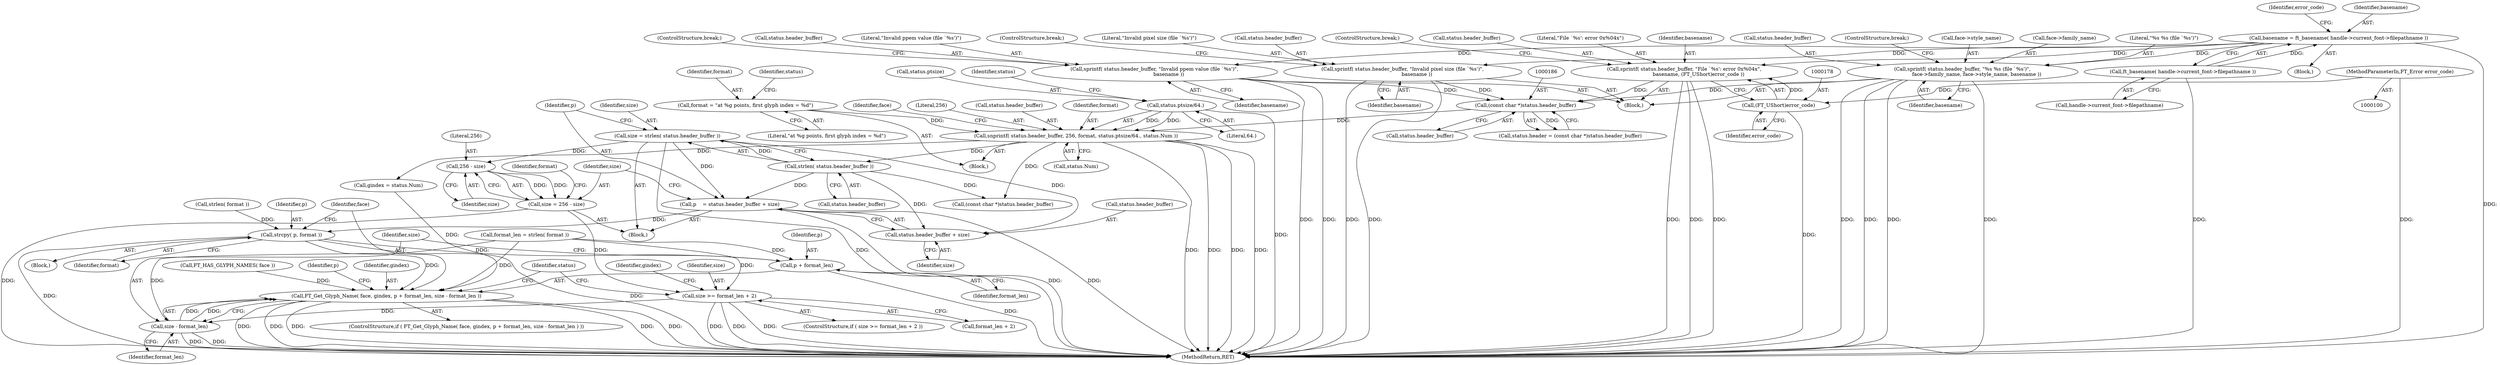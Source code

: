 digraph "1_savannah_b995299b73ba4cd259f221f500d4e63095508bec_0@API" {
"1000227" [label="(Call,size = strlen( status.header_buffer ))"];
"1000229" [label="(Call,strlen( status.header_buffer ))"];
"1000205" [label="(Call,snprintf( status.header_buffer, 256, format, status.ptsize/64., status.Num ))"];
"1000185" [label="(Call,(const char *)status.header_buffer)"];
"1000163" [label="(Call,sprintf( status.header_buffer, \"Invalid ppem value (file `%s')\",\n                  basename ))"];
"1000129" [label="(Call,basename = ft_basename( handle->current_font->filepathname ))"];
"1000131" [label="(Call,ft_basename( handle->current_font->filepathname ))"];
"1000155" [label="(Call,sprintf( status.header_buffer, \"Invalid pixel size (file `%s')\",\n                  basename ))"];
"1000171" [label="(Call,sprintf( status.header_buffer, \"File `%s': error 0x%04x\",\n                  basename, (FT_UShort)error_code ))"];
"1000177" [label="(Call,(FT_UShort)error_code)"];
"1000101" [label="(MethodParameterIn,FT_Error error_code)"];
"1000141" [label="(Call,sprintf( status.header_buffer, \"%s %s (file `%s')\",\n                  face->family_name, face->style_name, basename ))"];
"1000202" [label="(Call,format = \"at %g points, first glyph index = %d\")"];
"1000211" [label="(Call,status.ptsize/64.)"];
"1000233" [label="(Call,p    = status.header_buffer + size)"];
"1000264" [label="(Call,strcpy( p, format ))"];
"1000268" [label="(Call,FT_Get_Glyph_Name( face, gindex, p + format_len, size - format_len ))"];
"1000271" [label="(Call,p + format_len)"];
"1000235" [label="(Call,status.header_buffer + size)"];
"1000242" [label="(Call,256 - size)"];
"1000240" [label="(Call,size = 256 - size)"];
"1000253" [label="(Call,size >= format_len + 2)"];
"1000274" [label="(Call,size - format_len)"];
"1000258" [label="(Block,)"];
"1000172" [label="(Call,status.header_buffer)"];
"1000181" [label="(Call,status.header = (const char *)status.header_buffer)"];
"1000228" [label="(Identifier,size)"];
"1000139" [label="(Block,)"];
"1000142" [label="(Call,status.header_buffer)"];
"1000260" [label="(Identifier,gindex)"];
"1000171" [label="(Call,sprintf( status.header_buffer, \"File `%s': error 0x%04x\",\n                  basename, (FT_UShort)error_code ))"];
"1000169" [label="(ControlStructure,break;)"];
"1000202" [label="(Call,format = \"at %g points, first glyph index = %d\")"];
"1000220" [label="(Call,FT_HAS_GLYPH_NAMES( face ))"];
"1000212" [label="(Call,status.ptsize)"];
"1000269" [label="(Identifier,face)"];
"1000163" [label="(Call,sprintf( status.header_buffer, \"Invalid ppem value (file `%s')\",\n                  basename ))"];
"1000164" [label="(Call,status.header_buffer)"];
"1000266" [label="(Identifier,format)"];
"1000250" [label="(Call,strlen( format ))"];
"1000221" [label="(Identifier,face)"];
"1000209" [label="(Literal,256)"];
"1000229" [label="(Call,strlen( status.header_buffer ))"];
"1000206" [label="(Call,status.header_buffer)"];
"1000141" [label="(Call,sprintf( status.header_buffer, \"%s %s (file `%s')\",\n                  face->family_name, face->style_name, basename ))"];
"1000244" [label="(Identifier,size)"];
"1000252" [label="(ControlStructure,if ( size >= format_len + 2 ))"];
"1000129" [label="(Call,basename = ft_basename( handle->current_font->filepathname ))"];
"1000276" [label="(Identifier,format_len)"];
"1000285" [label="(Call,(const char *)status.header_buffer)"];
"1000271" [label="(Call,p + format_len)"];
"1000203" [label="(Identifier,format)"];
"1000255" [label="(Call,format_len + 2)"];
"1000215" [label="(Literal,64.)"];
"1000243" [label="(Literal,256)"];
"1000153" [label="(ControlStructure,break;)"];
"1000149" [label="(Call,face->style_name)"];
"1000160" [label="(Identifier,basename)"];
"1000222" [label="(Block,)"];
"1000185" [label="(Call,(const char *)status.header_buffer)"];
"1000253" [label="(Call,size >= format_len + 2)"];
"1000131" [label="(Call,ft_basename( handle->current_font->filepathname ))"];
"1000264" [label="(Call,strcpy( p, format ))"];
"1000227" [label="(Call,size = strlen( status.header_buffer ))"];
"1000161" [label="(ControlStructure,break;)"];
"1000101" [label="(MethodParameterIn,FT_Error error_code)"];
"1000306" [label="(MethodReturn,RET)"];
"1000177" [label="(Call,(FT_UShort)error_code)"];
"1000270" [label="(Identifier,gindex)"];
"1000236" [label="(Call,status.header_buffer)"];
"1000159" [label="(Literal,\"Invalid pixel size (file `%s')\")"];
"1000167" [label="(Literal,\"Invalid ppem value (file `%s')\")"];
"1000102" [label="(Block,)"];
"1000265" [label="(Identifier,p)"];
"1000187" [label="(Call,status.header_buffer)"];
"1000138" [label="(Identifier,error_code)"];
"1000283" [label="(Identifier,status)"];
"1000230" [label="(Call,status.header_buffer)"];
"1000152" [label="(Identifier,basename)"];
"1000204" [label="(Literal,\"at %g points, first glyph index = %d\")"];
"1000146" [label="(Call,face->family_name)"];
"1000210" [label="(Identifier,format)"];
"1000132" [label="(Call,handle->current_font->filepathname)"];
"1000156" [label="(Call,status.header_buffer)"];
"1000242" [label="(Call,256 - size)"];
"1000175" [label="(Literal,\"File `%s': error 0x%04x\")"];
"1000235" [label="(Call,status.header_buffer + size)"];
"1000234" [label="(Identifier,p)"];
"1000207" [label="(Identifier,status)"];
"1000205" [label="(Call,snprintf( status.header_buffer, 256, format, status.ptsize/64., status.Num ))"];
"1000246" [label="(Identifier,format)"];
"1000233" [label="(Call,p    = status.header_buffer + size)"];
"1000267" [label="(ControlStructure,if ( FT_Get_Glyph_Name( face, gindex, p + format_len, size - format_len ) ))"];
"1000155" [label="(Call,sprintf( status.header_buffer, \"Invalid pixel size (file `%s')\",\n                  basename ))"];
"1000128" [label="(Block,)"];
"1000273" [label="(Identifier,format_len)"];
"1000216" [label="(Call,status.Num)"];
"1000179" [label="(Identifier,error_code)"];
"1000145" [label="(Literal,\"%s %s (file `%s')\")"];
"1000279" [label="(Identifier,p)"];
"1000130" [label="(Identifier,basename)"];
"1000240" [label="(Call,size = 256 - size)"];
"1000217" [label="(Identifier,status)"];
"1000168" [label="(Identifier,basename)"];
"1000268" [label="(Call,FT_Get_Glyph_Name( face, gindex, p + format_len, size - format_len ))"];
"1000275" [label="(Identifier,size)"];
"1000176" [label="(Identifier,basename)"];
"1000272" [label="(Identifier,p)"];
"1000259" [label="(Call,gindex = status.Num)"];
"1000254" [label="(Identifier,size)"];
"1000241" [label="(Identifier,size)"];
"1000239" [label="(Identifier,size)"];
"1000180" [label="(ControlStructure,break;)"];
"1000211" [label="(Call,status.ptsize/64.)"];
"1000248" [label="(Call,format_len = strlen( format ))"];
"1000274" [label="(Call,size - format_len)"];
"1000227" -> "1000222"  [label="AST: "];
"1000227" -> "1000229"  [label="CFG: "];
"1000228" -> "1000227"  [label="AST: "];
"1000229" -> "1000227"  [label="AST: "];
"1000234" -> "1000227"  [label="CFG: "];
"1000227" -> "1000306"  [label="DDG: "];
"1000229" -> "1000227"  [label="DDG: "];
"1000227" -> "1000233"  [label="DDG: "];
"1000227" -> "1000235"  [label="DDG: "];
"1000227" -> "1000242"  [label="DDG: "];
"1000229" -> "1000230"  [label="CFG: "];
"1000230" -> "1000229"  [label="AST: "];
"1000205" -> "1000229"  [label="DDG: "];
"1000229" -> "1000233"  [label="DDG: "];
"1000229" -> "1000235"  [label="DDG: "];
"1000229" -> "1000285"  [label="DDG: "];
"1000205" -> "1000102"  [label="AST: "];
"1000205" -> "1000216"  [label="CFG: "];
"1000206" -> "1000205"  [label="AST: "];
"1000209" -> "1000205"  [label="AST: "];
"1000210" -> "1000205"  [label="AST: "];
"1000211" -> "1000205"  [label="AST: "];
"1000216" -> "1000205"  [label="AST: "];
"1000221" -> "1000205"  [label="CFG: "];
"1000205" -> "1000306"  [label="DDG: "];
"1000205" -> "1000306"  [label="DDG: "];
"1000205" -> "1000306"  [label="DDG: "];
"1000205" -> "1000306"  [label="DDG: "];
"1000185" -> "1000205"  [label="DDG: "];
"1000202" -> "1000205"  [label="DDG: "];
"1000211" -> "1000205"  [label="DDG: "];
"1000211" -> "1000205"  [label="DDG: "];
"1000205" -> "1000259"  [label="DDG: "];
"1000205" -> "1000285"  [label="DDG: "];
"1000185" -> "1000181"  [label="AST: "];
"1000185" -> "1000187"  [label="CFG: "];
"1000186" -> "1000185"  [label="AST: "];
"1000187" -> "1000185"  [label="AST: "];
"1000181" -> "1000185"  [label="CFG: "];
"1000185" -> "1000181"  [label="DDG: "];
"1000163" -> "1000185"  [label="DDG: "];
"1000155" -> "1000185"  [label="DDG: "];
"1000171" -> "1000185"  [label="DDG: "];
"1000141" -> "1000185"  [label="DDG: "];
"1000163" -> "1000139"  [label="AST: "];
"1000163" -> "1000168"  [label="CFG: "];
"1000164" -> "1000163"  [label="AST: "];
"1000167" -> "1000163"  [label="AST: "];
"1000168" -> "1000163"  [label="AST: "];
"1000169" -> "1000163"  [label="CFG: "];
"1000163" -> "1000306"  [label="DDG: "];
"1000163" -> "1000306"  [label="DDG: "];
"1000129" -> "1000163"  [label="DDG: "];
"1000129" -> "1000128"  [label="AST: "];
"1000129" -> "1000131"  [label="CFG: "];
"1000130" -> "1000129"  [label="AST: "];
"1000131" -> "1000129"  [label="AST: "];
"1000138" -> "1000129"  [label="CFG: "];
"1000129" -> "1000306"  [label="DDG: "];
"1000131" -> "1000129"  [label="DDG: "];
"1000129" -> "1000141"  [label="DDG: "];
"1000129" -> "1000155"  [label="DDG: "];
"1000129" -> "1000171"  [label="DDG: "];
"1000131" -> "1000132"  [label="CFG: "];
"1000132" -> "1000131"  [label="AST: "];
"1000131" -> "1000306"  [label="DDG: "];
"1000155" -> "1000139"  [label="AST: "];
"1000155" -> "1000160"  [label="CFG: "];
"1000156" -> "1000155"  [label="AST: "];
"1000159" -> "1000155"  [label="AST: "];
"1000160" -> "1000155"  [label="AST: "];
"1000161" -> "1000155"  [label="CFG: "];
"1000155" -> "1000306"  [label="DDG: "];
"1000155" -> "1000306"  [label="DDG: "];
"1000171" -> "1000139"  [label="AST: "];
"1000171" -> "1000177"  [label="CFG: "];
"1000172" -> "1000171"  [label="AST: "];
"1000175" -> "1000171"  [label="AST: "];
"1000176" -> "1000171"  [label="AST: "];
"1000177" -> "1000171"  [label="AST: "];
"1000180" -> "1000171"  [label="CFG: "];
"1000171" -> "1000306"  [label="DDG: "];
"1000171" -> "1000306"  [label="DDG: "];
"1000171" -> "1000306"  [label="DDG: "];
"1000177" -> "1000171"  [label="DDG: "];
"1000177" -> "1000179"  [label="CFG: "];
"1000178" -> "1000177"  [label="AST: "];
"1000179" -> "1000177"  [label="AST: "];
"1000177" -> "1000306"  [label="DDG: "];
"1000101" -> "1000177"  [label="DDG: "];
"1000101" -> "1000100"  [label="AST: "];
"1000101" -> "1000306"  [label="DDG: "];
"1000141" -> "1000139"  [label="AST: "];
"1000141" -> "1000152"  [label="CFG: "];
"1000142" -> "1000141"  [label="AST: "];
"1000145" -> "1000141"  [label="AST: "];
"1000146" -> "1000141"  [label="AST: "];
"1000149" -> "1000141"  [label="AST: "];
"1000152" -> "1000141"  [label="AST: "];
"1000153" -> "1000141"  [label="CFG: "];
"1000141" -> "1000306"  [label="DDG: "];
"1000141" -> "1000306"  [label="DDG: "];
"1000141" -> "1000306"  [label="DDG: "];
"1000141" -> "1000306"  [label="DDG: "];
"1000202" -> "1000102"  [label="AST: "];
"1000202" -> "1000204"  [label="CFG: "];
"1000203" -> "1000202"  [label="AST: "];
"1000204" -> "1000202"  [label="AST: "];
"1000207" -> "1000202"  [label="CFG: "];
"1000211" -> "1000215"  [label="CFG: "];
"1000212" -> "1000211"  [label="AST: "];
"1000215" -> "1000211"  [label="AST: "];
"1000217" -> "1000211"  [label="CFG: "];
"1000211" -> "1000306"  [label="DDG: "];
"1000233" -> "1000222"  [label="AST: "];
"1000233" -> "1000235"  [label="CFG: "];
"1000234" -> "1000233"  [label="AST: "];
"1000235" -> "1000233"  [label="AST: "];
"1000241" -> "1000233"  [label="CFG: "];
"1000233" -> "1000306"  [label="DDG: "];
"1000233" -> "1000306"  [label="DDG: "];
"1000233" -> "1000264"  [label="DDG: "];
"1000264" -> "1000258"  [label="AST: "];
"1000264" -> "1000266"  [label="CFG: "];
"1000265" -> "1000264"  [label="AST: "];
"1000266" -> "1000264"  [label="AST: "];
"1000269" -> "1000264"  [label="CFG: "];
"1000264" -> "1000306"  [label="DDG: "];
"1000264" -> "1000306"  [label="DDG: "];
"1000250" -> "1000264"  [label="DDG: "];
"1000264" -> "1000268"  [label="DDG: "];
"1000264" -> "1000271"  [label="DDG: "];
"1000268" -> "1000267"  [label="AST: "];
"1000268" -> "1000274"  [label="CFG: "];
"1000269" -> "1000268"  [label="AST: "];
"1000270" -> "1000268"  [label="AST: "];
"1000271" -> "1000268"  [label="AST: "];
"1000274" -> "1000268"  [label="AST: "];
"1000279" -> "1000268"  [label="CFG: "];
"1000283" -> "1000268"  [label="CFG: "];
"1000268" -> "1000306"  [label="DDG: "];
"1000268" -> "1000306"  [label="DDG: "];
"1000268" -> "1000306"  [label="DDG: "];
"1000268" -> "1000306"  [label="DDG: "];
"1000268" -> "1000306"  [label="DDG: "];
"1000220" -> "1000268"  [label="DDG: "];
"1000259" -> "1000268"  [label="DDG: "];
"1000248" -> "1000268"  [label="DDG: "];
"1000274" -> "1000268"  [label="DDG: "];
"1000274" -> "1000268"  [label="DDG: "];
"1000271" -> "1000273"  [label="CFG: "];
"1000272" -> "1000271"  [label="AST: "];
"1000273" -> "1000271"  [label="AST: "];
"1000275" -> "1000271"  [label="CFG: "];
"1000271" -> "1000306"  [label="DDG: "];
"1000248" -> "1000271"  [label="DDG: "];
"1000235" -> "1000239"  [label="CFG: "];
"1000236" -> "1000235"  [label="AST: "];
"1000239" -> "1000235"  [label="AST: "];
"1000242" -> "1000240"  [label="AST: "];
"1000242" -> "1000244"  [label="CFG: "];
"1000243" -> "1000242"  [label="AST: "];
"1000244" -> "1000242"  [label="AST: "];
"1000240" -> "1000242"  [label="CFG: "];
"1000242" -> "1000240"  [label="DDG: "];
"1000242" -> "1000240"  [label="DDG: "];
"1000240" -> "1000222"  [label="AST: "];
"1000241" -> "1000240"  [label="AST: "];
"1000246" -> "1000240"  [label="CFG: "];
"1000240" -> "1000306"  [label="DDG: "];
"1000240" -> "1000253"  [label="DDG: "];
"1000253" -> "1000252"  [label="AST: "];
"1000253" -> "1000255"  [label="CFG: "];
"1000254" -> "1000253"  [label="AST: "];
"1000255" -> "1000253"  [label="AST: "];
"1000260" -> "1000253"  [label="CFG: "];
"1000283" -> "1000253"  [label="CFG: "];
"1000253" -> "1000306"  [label="DDG: "];
"1000253" -> "1000306"  [label="DDG: "];
"1000253" -> "1000306"  [label="DDG: "];
"1000248" -> "1000253"  [label="DDG: "];
"1000253" -> "1000274"  [label="DDG: "];
"1000274" -> "1000276"  [label="CFG: "];
"1000275" -> "1000274"  [label="AST: "];
"1000276" -> "1000274"  [label="AST: "];
"1000274" -> "1000306"  [label="DDG: "];
"1000274" -> "1000306"  [label="DDG: "];
"1000248" -> "1000274"  [label="DDG: "];
}
